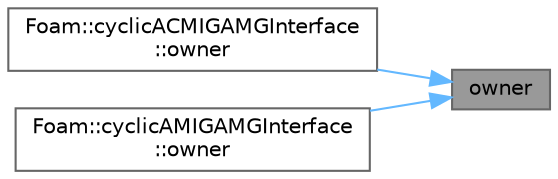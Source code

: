 digraph "owner"
{
 // LATEX_PDF_SIZE
  bgcolor="transparent";
  edge [fontname=Helvetica,fontsize=10,labelfontname=Helvetica,labelfontsize=10];
  node [fontname=Helvetica,fontsize=10,shape=box,height=0.2,width=0.4];
  rankdir="RL";
  Node1 [id="Node000001",label="owner",height=0.2,width=0.4,color="gray40", fillcolor="grey60", style="filled", fontcolor="black",tooltip=" "];
  Node1 -> Node2 [id="edge1_Node000001_Node000002",dir="back",color="steelblue1",style="solid",tooltip=" "];
  Node2 [id="Node000002",label="Foam::cyclicACMIGAMGInterface\l::owner",height=0.2,width=0.4,color="grey40", fillcolor="white", style="filled",URL="$classFoam_1_1cyclicACMIGAMGInterface.html#a357c5e37e5d7c583fa172625b8c11009",tooltip=" "];
  Node1 -> Node3 [id="edge2_Node000001_Node000003",dir="back",color="steelblue1",style="solid",tooltip=" "];
  Node3 [id="Node000003",label="Foam::cyclicAMIGAMGInterface\l::owner",height=0.2,width=0.4,color="grey40", fillcolor="white", style="filled",URL="$classFoam_1_1cyclicAMIGAMGInterface.html#a357c5e37e5d7c583fa172625b8c11009",tooltip=" "];
}
